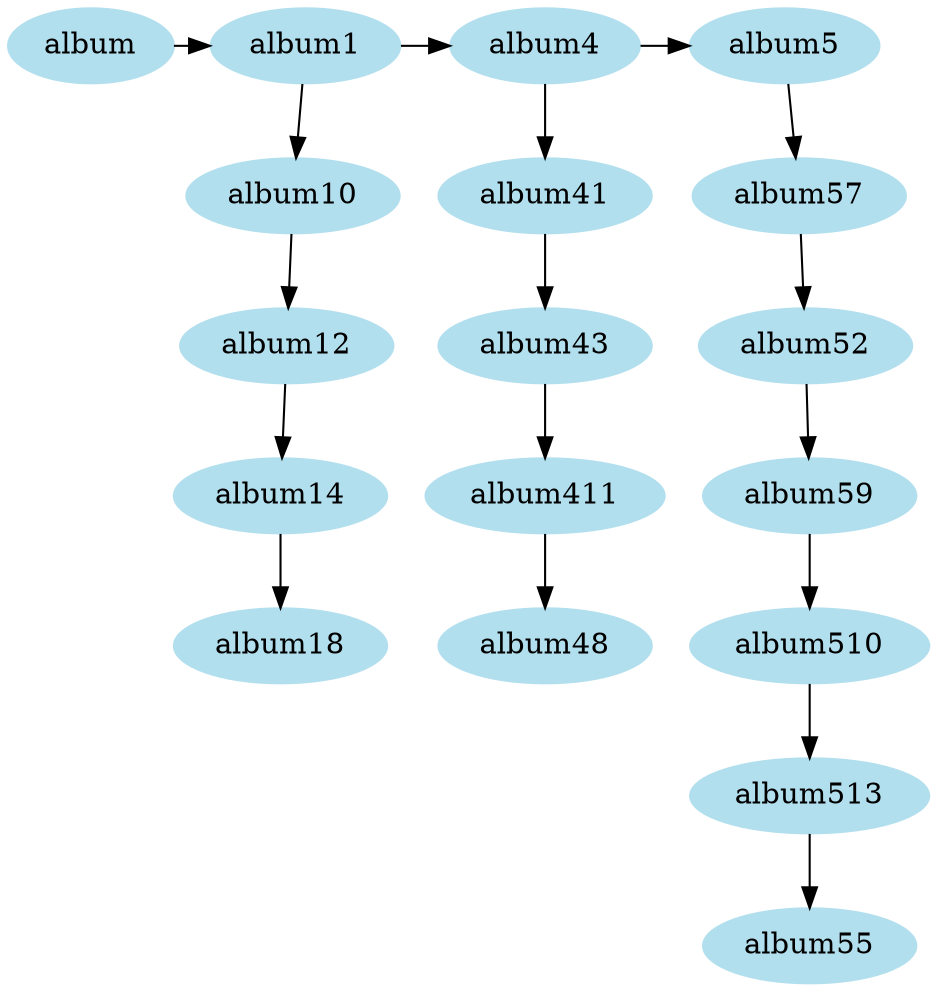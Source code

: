digraph G {
  node [color=lightblue2, style=filled];
    { rank=same; album
album1;
album4;
album5;
}
album
->album1
->album4
->album5
album1
->album10
->album12
->album14
->album18
album4
->album41
->album43
->album411
->album48
album5
->album57
->album52
->album59
->album510
->album513
->album55
}
